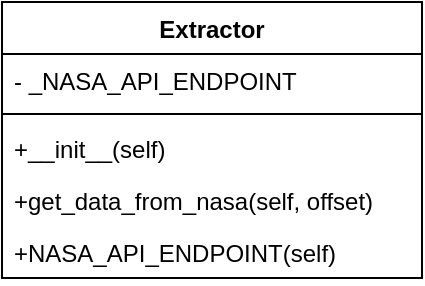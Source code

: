 <mxfile version="24.7.7">
  <diagram name="Pagina-1" id="v3Kk9zODZymAmzjfa415">
    <mxGraphModel dx="1368" dy="754" grid="1" gridSize="10" guides="1" tooltips="1" connect="1" arrows="1" fold="1" page="1" pageScale="1" pageWidth="827" pageHeight="1169" math="0" shadow="0">
      <root>
        <mxCell id="0" />
        <mxCell id="1" parent="0" />
        <mxCell id="COx8FZIj5NDjH2QXemzh-7" value="Extractor" style="swimlane;fontStyle=1;childLayout=stackLayout;horizontal=1;startSize=26;horizontalStack=0;resizeParent=1;resizeParentMax=0;resizeLast=0;collapsible=1;marginBottom=0;" vertex="1" parent="1">
          <mxGeometry x="310" y="320" width="210" height="138" as="geometry" />
        </mxCell>
        <mxCell id="COx8FZIj5NDjH2QXemzh-8" value=" - _NASA_API_ENDPOINT" style="text;strokeColor=none;fillColor=none;align=left;verticalAlign=top;spacingLeft=4;spacingRight=4;overflow=hidden;rotatable=0;points=[[0,0.5],[1,0.5]];portConstraint=eastwest;" vertex="1" parent="COx8FZIj5NDjH2QXemzh-7">
          <mxGeometry y="26" width="210" height="26" as="geometry" />
        </mxCell>
        <mxCell id="COx8FZIj5NDjH2QXemzh-9" value="" style="line;strokeWidth=1;fillColor=none;align=left;verticalAlign=middle;spacingTop=-1;spacingLeft=3;spacingRight=3;rotatable=0;labelPosition=right;points=[];portConstraint=eastwest;" vertex="1" parent="COx8FZIj5NDjH2QXemzh-7">
          <mxGeometry y="52" width="210" height="8" as="geometry" />
        </mxCell>
        <mxCell id="COx8FZIj5NDjH2QXemzh-10" value="+__init__(self)" style="text;strokeColor=none;fillColor=none;align=left;verticalAlign=top;spacingLeft=4;spacingRight=4;overflow=hidden;rotatable=0;points=[[0,0.5],[1,0.5]];portConstraint=eastwest;" vertex="1" parent="COx8FZIj5NDjH2QXemzh-7">
          <mxGeometry y="60" width="210" height="26" as="geometry" />
        </mxCell>
        <mxCell id="COx8FZIj5NDjH2QXemzh-11" value="+get_data_from_nasa(self, offset)" style="text;strokeColor=none;fillColor=none;align=left;verticalAlign=top;spacingLeft=4;spacingRight=4;overflow=hidden;rotatable=0;points=[[0,0.5],[1,0.5]];portConstraint=eastwest;" vertex="1" parent="COx8FZIj5NDjH2QXemzh-7">
          <mxGeometry y="86" width="210" height="26" as="geometry" />
        </mxCell>
        <mxCell id="COx8FZIj5NDjH2QXemzh-12" value="+NASA_API_ENDPOINT(self)" style="text;strokeColor=none;fillColor=none;align=left;verticalAlign=top;spacingLeft=4;spacingRight=4;overflow=hidden;rotatable=0;points=[[0,0.5],[1,0.5]];portConstraint=eastwest;" vertex="1" parent="COx8FZIj5NDjH2QXemzh-7">
          <mxGeometry y="112" width="210" height="26" as="geometry" />
        </mxCell>
      </root>
    </mxGraphModel>
  </diagram>
</mxfile>
